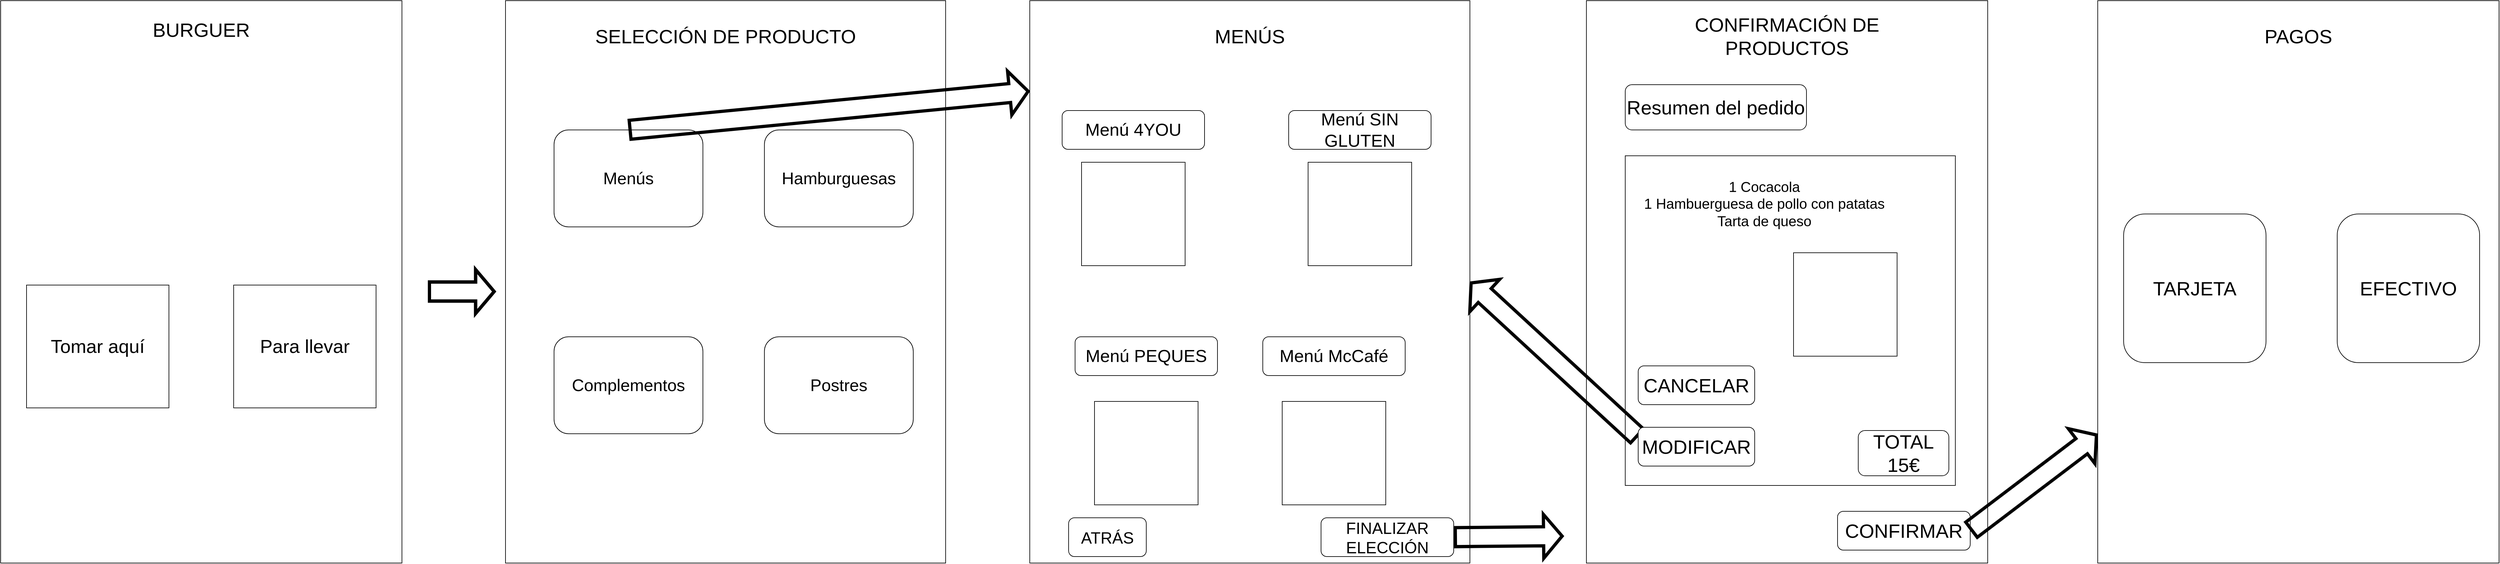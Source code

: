 <mxfile version="28.2.6">
  <diagram name="Página-1" id="3VOmBdCMfQPiCZod6AY_">
    <mxGraphModel grid="1" page="1" gridSize="10" guides="1" tooltips="1" connect="1" arrows="1" fold="1" pageScale="1" pageWidth="827" pageHeight="1169" math="0" shadow="0">
      <root>
        <mxCell id="0" />
        <mxCell id="1" parent="0" />
        <mxCell id="LN3KSY0bMEadeO5YVOzZ-1" value="" style="rounded=0;whiteSpace=wrap;html=1;" vertex="1" parent="1">
          <mxGeometry x="-920" y="350" width="680" height="870" as="geometry" />
        </mxCell>
        <mxCell id="LN3KSY0bMEadeO5YVOzZ-4" value="" style="rounded=0;whiteSpace=wrap;html=1;" vertex="1" parent="1">
          <mxGeometry x="750" y="350" width="620" height="870" as="geometry" />
        </mxCell>
        <mxCell id="LN3KSY0bMEadeO5YVOzZ-8" value="" style="rounded=0;whiteSpace=wrap;html=1;" vertex="1" parent="1">
          <mxGeometry x="-1700" y="350" width="620" height="870" as="geometry" />
        </mxCell>
        <mxCell id="LN3KSY0bMEadeO5YVOzZ-11" value="&lt;font style=&quot;font-size: 30px;&quot;&gt;BURGUER&lt;/font&gt;" style="text;html=1;whiteSpace=wrap;strokeColor=none;fillColor=none;align=center;verticalAlign=middle;rounded=0;" vertex="1" parent="1">
          <mxGeometry x="-1420" y="380" width="60" height="30" as="geometry" />
        </mxCell>
        <mxCell id="LN3KSY0bMEadeO5YVOzZ-16" value="&lt;font style=&quot;font-size: 29px;&quot;&gt;Tomar aquí&lt;/font&gt;" style="rounded=0;whiteSpace=wrap;html=1;" vertex="1" parent="1">
          <mxGeometry x="-1660" y="790" width="220" height="190" as="geometry" />
        </mxCell>
        <mxCell id="LN3KSY0bMEadeO5YVOzZ-17" value="&lt;span style=&quot;font-size: 29px;&quot;&gt;Para llevar&lt;/span&gt;" style="rounded=0;whiteSpace=wrap;html=1;" vertex="1" parent="1">
          <mxGeometry x="-1340" y="790" width="220" height="190" as="geometry" />
        </mxCell>
        <mxCell id="LN3KSY0bMEadeO5YVOzZ-19" value="&lt;font style=&quot;font-size: 30px;&quot;&gt;SELECCIÓN DE PRODUCTO&lt;/font&gt;" style="text;html=1;whiteSpace=wrap;strokeColor=none;fillColor=none;align=center;verticalAlign=middle;rounded=0;" vertex="1" parent="1">
          <mxGeometry x="-800" y="390" width="440" height="30" as="geometry" />
        </mxCell>
        <mxCell id="LN3KSY0bMEadeO5YVOzZ-27" value="&lt;span style=&quot;font-size: 30px;&quot;&gt;CONFIRMACIÓN DE PRODUCTOS&lt;/span&gt;" style="text;html=1;whiteSpace=wrap;strokeColor=none;fillColor=none;align=center;verticalAlign=middle;rounded=0;" vertex="1" parent="1">
          <mxGeometry x="840" y="390" width="440" height="30" as="geometry" />
        </mxCell>
        <mxCell id="LN3KSY0bMEadeO5YVOzZ-28" value="&lt;span style=&quot;font-size: 26px;&quot;&gt;Menús&lt;/span&gt;" style="rounded=1;whiteSpace=wrap;html=1;" vertex="1" parent="1">
          <mxGeometry x="-845" y="550" width="230" height="150" as="geometry" />
        </mxCell>
        <mxCell id="LN3KSY0bMEadeO5YVOzZ-29" value="&lt;span style=&quot;font-size: 26px;&quot;&gt;Hamburguesas&lt;/span&gt;" style="rounded=1;whiteSpace=wrap;html=1;" vertex="1" parent="1">
          <mxGeometry x="-520" y="550" width="230" height="150" as="geometry" />
        </mxCell>
        <mxCell id="LN3KSY0bMEadeO5YVOzZ-30" value="&lt;span style=&quot;font-size: 26px;&quot;&gt;Complementos&lt;/span&gt;" style="rounded=1;whiteSpace=wrap;html=1;" vertex="1" parent="1">
          <mxGeometry x="-845" y="870" width="230" height="150" as="geometry" />
        </mxCell>
        <mxCell id="LN3KSY0bMEadeO5YVOzZ-31" value="&lt;span style=&quot;font-size: 26px;&quot;&gt;Postres&lt;/span&gt;" style="rounded=1;whiteSpace=wrap;html=1;" vertex="1" parent="1">
          <mxGeometry x="-520" y="870" width="230" height="150" as="geometry" />
        </mxCell>
        <mxCell id="LN3KSY0bMEadeO5YVOzZ-59" value="" style="rounded=0;whiteSpace=wrap;html=1;" vertex="1" parent="1">
          <mxGeometry x="-110" y="350" width="680" height="870" as="geometry" />
        </mxCell>
        <mxCell id="LN3KSY0bMEadeO5YVOzZ-60" value="&lt;font style=&quot;font-size: 30px;&quot;&gt;MENÚS&lt;/font&gt;" style="text;html=1;whiteSpace=wrap;strokeColor=none;fillColor=none;align=center;verticalAlign=middle;rounded=0;" vertex="1" parent="1">
          <mxGeometry x="10" y="390" width="440" height="30" as="geometry" />
        </mxCell>
        <mxCell id="LN3KSY0bMEadeO5YVOzZ-68" value="" style="whiteSpace=wrap;html=1;aspect=fixed;" vertex="1" parent="1">
          <mxGeometry x="-30" y="600" width="160" height="160" as="geometry" />
        </mxCell>
        <mxCell id="LN3KSY0bMEadeO5YVOzZ-69" value="&lt;font style=&quot;font-size: 27px;&quot;&gt;Menú 4YOU&lt;/font&gt;" style="rounded=1;whiteSpace=wrap;html=1;" vertex="1" parent="1">
          <mxGeometry x="-60" y="520" width="220" height="60" as="geometry" />
        </mxCell>
        <mxCell id="LN3KSY0bMEadeO5YVOzZ-70" value="" style="whiteSpace=wrap;html=1;aspect=fixed;" vertex="1" parent="1">
          <mxGeometry x="320" y="600" width="160" height="160" as="geometry" />
        </mxCell>
        <mxCell id="LN3KSY0bMEadeO5YVOzZ-71" value="&lt;font style=&quot;font-size: 27px;&quot;&gt;Menú SIN GLUTEN&lt;/font&gt;" style="rounded=1;whiteSpace=wrap;html=1;" vertex="1" parent="1">
          <mxGeometry x="290" y="520" width="220" height="60" as="geometry" />
        </mxCell>
        <mxCell id="LN3KSY0bMEadeO5YVOzZ-75" value="" style="whiteSpace=wrap;html=1;aspect=fixed;" vertex="1" parent="1">
          <mxGeometry x="-10" y="970" width="160" height="160" as="geometry" />
        </mxCell>
        <mxCell id="LN3KSY0bMEadeO5YVOzZ-76" value="&lt;span style=&quot;font-size: 27px;&quot;&gt;Menú PEQUES&lt;/span&gt;" style="rounded=1;whiteSpace=wrap;html=1;" vertex="1" parent="1">
          <mxGeometry x="-40" y="870" width="220" height="60" as="geometry" />
        </mxCell>
        <mxCell id="LN3KSY0bMEadeO5YVOzZ-77" value="" style="whiteSpace=wrap;html=1;aspect=fixed;" vertex="1" parent="1">
          <mxGeometry x="280" y="970" width="160" height="160" as="geometry" />
        </mxCell>
        <mxCell id="LN3KSY0bMEadeO5YVOzZ-78" value="&lt;font style=&quot;font-size: 27px;&quot;&gt;Menú McCafé&lt;/font&gt;" style="rounded=1;whiteSpace=wrap;html=1;" vertex="1" parent="1">
          <mxGeometry x="250" y="870" width="220" height="60" as="geometry" />
        </mxCell>
        <mxCell id="LN3KSY0bMEadeO5YVOzZ-38" value="&lt;font style=&quot;font-size: 25px;&quot;&gt;FINALIZAR ELECCIÓN&lt;/font&gt;" style="rounded=1;whiteSpace=wrap;html=1;" vertex="1" parent="1">
          <mxGeometry x="340" y="1150" width="205" height="60" as="geometry" />
        </mxCell>
        <mxCell id="LN3KSY0bMEadeO5YVOzZ-37" value="&lt;span style=&quot;font-size: 25px;&quot;&gt;ATRÁS&lt;/span&gt;" style="rounded=1;whiteSpace=wrap;html=1;" vertex="1" parent="1">
          <mxGeometry x="-50" y="1150" width="120" height="60" as="geometry" />
        </mxCell>
        <mxCell id="LN3KSY0bMEadeO5YVOzZ-101" value="&lt;font style=&quot;font-size: 30px;&quot;&gt;Resumen del pedido&lt;/font&gt;" style="rounded=1;whiteSpace=wrap;html=1;" vertex="1" parent="1">
          <mxGeometry x="810" y="480" width="280" height="70" as="geometry" />
        </mxCell>
        <mxCell id="LN3KSY0bMEadeO5YVOzZ-102" value="" style="whiteSpace=wrap;html=1;aspect=fixed;" vertex="1" parent="1">
          <mxGeometry x="810" y="590" width="510" height="510" as="geometry" />
        </mxCell>
        <mxCell id="LN3KSY0bMEadeO5YVOzZ-103" value="&lt;span style=&quot;font-size: 30px;&quot;&gt;CONFIRMAR&lt;/span&gt;" style="rounded=1;whiteSpace=wrap;html=1;" vertex="1" parent="1">
          <mxGeometry x="1138" y="1140" width="205" height="60" as="geometry" />
        </mxCell>
        <mxCell id="LN3KSY0bMEadeO5YVOzZ-104" value="&lt;font style=&quot;font-size: 22px;&quot;&gt;1 Cocacola&lt;/font&gt;&lt;div&gt;&lt;font style=&quot;font-size: 22px;&quot;&gt;1 Hambuerguesa de pollo con patatas&lt;/font&gt;&lt;/div&gt;&lt;div&gt;&lt;font style=&quot;font-size: 22px;&quot;&gt;Tarta de queso&lt;/font&gt;&lt;/div&gt;" style="text;html=1;whiteSpace=wrap;strokeColor=none;fillColor=none;align=center;verticalAlign=middle;rounded=0;" vertex="1" parent="1">
          <mxGeometry x="725" y="580" width="600" height="170" as="geometry" />
        </mxCell>
        <mxCell id="LN3KSY0bMEadeO5YVOzZ-105" value="" style="rounded=0;whiteSpace=wrap;html=1;" vertex="1" parent="1">
          <mxGeometry x="1540" y="350" width="620" height="870" as="geometry" />
        </mxCell>
        <mxCell id="LN3KSY0bMEadeO5YVOzZ-106" value="&lt;span style=&quot;font-size: 30px;&quot;&gt;PAGOS&lt;/span&gt;" style="text;html=1;whiteSpace=wrap;strokeColor=none;fillColor=none;align=center;verticalAlign=middle;rounded=0;" vertex="1" parent="1">
          <mxGeometry x="1630" y="390" width="440" height="30" as="geometry" />
        </mxCell>
        <mxCell id="LN3KSY0bMEadeO5YVOzZ-107" value="" style="whiteSpace=wrap;html=1;aspect=fixed;" vertex="1" parent="1">
          <mxGeometry x="1070" y="740" width="160" height="160" as="geometry" />
        </mxCell>
        <mxCell id="LN3KSY0bMEadeO5YVOzZ-110" value="&lt;span style=&quot;font-size: 30px;&quot;&gt;TARJETA&lt;/span&gt;" style="rounded=1;whiteSpace=wrap;html=1;" vertex="1" parent="1">
          <mxGeometry x="1580" y="680" width="220" height="230" as="geometry" />
        </mxCell>
        <mxCell id="LN3KSY0bMEadeO5YVOzZ-111" value="&lt;span style=&quot;font-size: 30px;&quot;&gt;EFECTIVO&lt;/span&gt;" style="rounded=1;whiteSpace=wrap;html=1;" vertex="1" parent="1">
          <mxGeometry x="1910" y="680" width="220" height="230" as="geometry" />
        </mxCell>
        <mxCell id="LN3KSY0bMEadeO5YVOzZ-114" value="" style="shape=flexArrow;endArrow=classic;html=1;rounded=0;strokeWidth=5;endWidth=33.514;endSize=7.892;width=25.405;" edge="1" parent="1">
          <mxGeometry width="50" height="50" relative="1" as="geometry">
            <mxPoint x="-1040" y="800" as="sourcePoint" />
            <mxPoint x="-935" y="800" as="targetPoint" />
          </mxGeometry>
        </mxCell>
        <mxCell id="LN3KSY0bMEadeO5YVOzZ-116" value="" style="shape=flexArrow;endArrow=classic;html=1;rounded=0;strokeWidth=5;endWidth=33.514;endSize=7.892;width=25.405;exitX=0.5;exitY=0;exitDx=0;exitDy=0;" edge="1" parent="1" source="LN3KSY0bMEadeO5YVOzZ-28">
          <mxGeometry width="50" height="50" relative="1" as="geometry">
            <mxPoint x="-215" y="490" as="sourcePoint" />
            <mxPoint x="-110" y="490" as="targetPoint" />
          </mxGeometry>
        </mxCell>
        <mxCell id="LN3KSY0bMEadeO5YVOzZ-117" value="" style="shape=flexArrow;endArrow=classic;html=1;rounded=0;strokeWidth=5;endWidth=33.514;endSize=7.892;width=25.405;" edge="1" parent="1">
          <mxGeometry width="50" height="50" relative="1" as="geometry">
            <mxPoint x="-1040" y="800" as="sourcePoint" />
            <mxPoint x="-935" y="800" as="targetPoint" />
          </mxGeometry>
        </mxCell>
        <mxCell id="LN3KSY0bMEadeO5YVOzZ-118" value="" style="shape=flexArrow;endArrow=classic;html=1;rounded=0;strokeWidth=5;endWidth=33.514;endSize=7.892;width=25.405;exitX=1;exitY=0.5;exitDx=0;exitDy=0;" edge="1" parent="1" source="LN3KSY0bMEadeO5YVOzZ-38">
          <mxGeometry width="50" height="50" relative="1" as="geometry">
            <mxPoint x="610" y="1178.33" as="sourcePoint" />
            <mxPoint x="715" y="1178.33" as="targetPoint" />
          </mxGeometry>
        </mxCell>
        <mxCell id="LN3KSY0bMEadeO5YVOzZ-119" value="" style="shape=flexArrow;endArrow=classic;html=1;rounded=0;strokeWidth=5;endWidth=33.514;endSize=7.892;width=25.405;exitX=1;exitY=0.5;exitDx=0;exitDy=0;" edge="1" parent="1" source="LN3KSY0bMEadeO5YVOzZ-103" target="LN3KSY0bMEadeO5YVOzZ-105">
          <mxGeometry width="50" height="50" relative="1" as="geometry">
            <mxPoint x="1400" y="1180" as="sourcePoint" />
            <mxPoint x="1505" y="1180" as="targetPoint" />
          </mxGeometry>
        </mxCell>
        <mxCell id="LN3KSY0bMEadeO5YVOzZ-120" value="&lt;font style=&quot;font-size: 30px;&quot;&gt;TOTAL 15€&lt;/font&gt;" style="rounded=1;whiteSpace=wrap;html=1;" vertex="1" parent="1">
          <mxGeometry x="1170" y="1015" width="140" height="70" as="geometry" />
        </mxCell>
        <mxCell id="LN3KSY0bMEadeO5YVOzZ-123" value="" style="shape=flexArrow;endArrow=classic;html=1;rounded=0;strokeWidth=5;endWidth=33.514;endSize=7.892;width=25.405;entryX=1;entryY=0.5;entryDx=0;entryDy=0;exitX=0;exitY=0.25;exitDx=0;exitDy=0;" edge="1" parent="1" source="LN3KSY0bMEadeO5YVOzZ-126" target="LN3KSY0bMEadeO5YVOzZ-59">
          <mxGeometry width="50" height="50" relative="1" as="geometry">
            <mxPoint x="877.68" y="1141.44" as="sourcePoint" />
            <mxPoint x="1077" y="970" as="targetPoint" />
          </mxGeometry>
        </mxCell>
        <mxCell id="LN3KSY0bMEadeO5YVOzZ-124" value="&lt;font style=&quot;font-size: 30px;&quot;&gt;CANCELAR&lt;/font&gt;" style="rounded=1;whiteSpace=wrap;html=1;" vertex="1" parent="1">
          <mxGeometry x="830" y="915" width="180" height="60" as="geometry" />
        </mxCell>
        <mxCell id="LN3KSY0bMEadeO5YVOzZ-126" value="&lt;font style=&quot;font-size: 30px;&quot;&gt;MODIFICAR&lt;/font&gt;" style="rounded=1;whiteSpace=wrap;html=1;" vertex="1" parent="1">
          <mxGeometry x="830" y="1010" width="180" height="60" as="geometry" />
        </mxCell>
      </root>
    </mxGraphModel>
  </diagram>
</mxfile>
